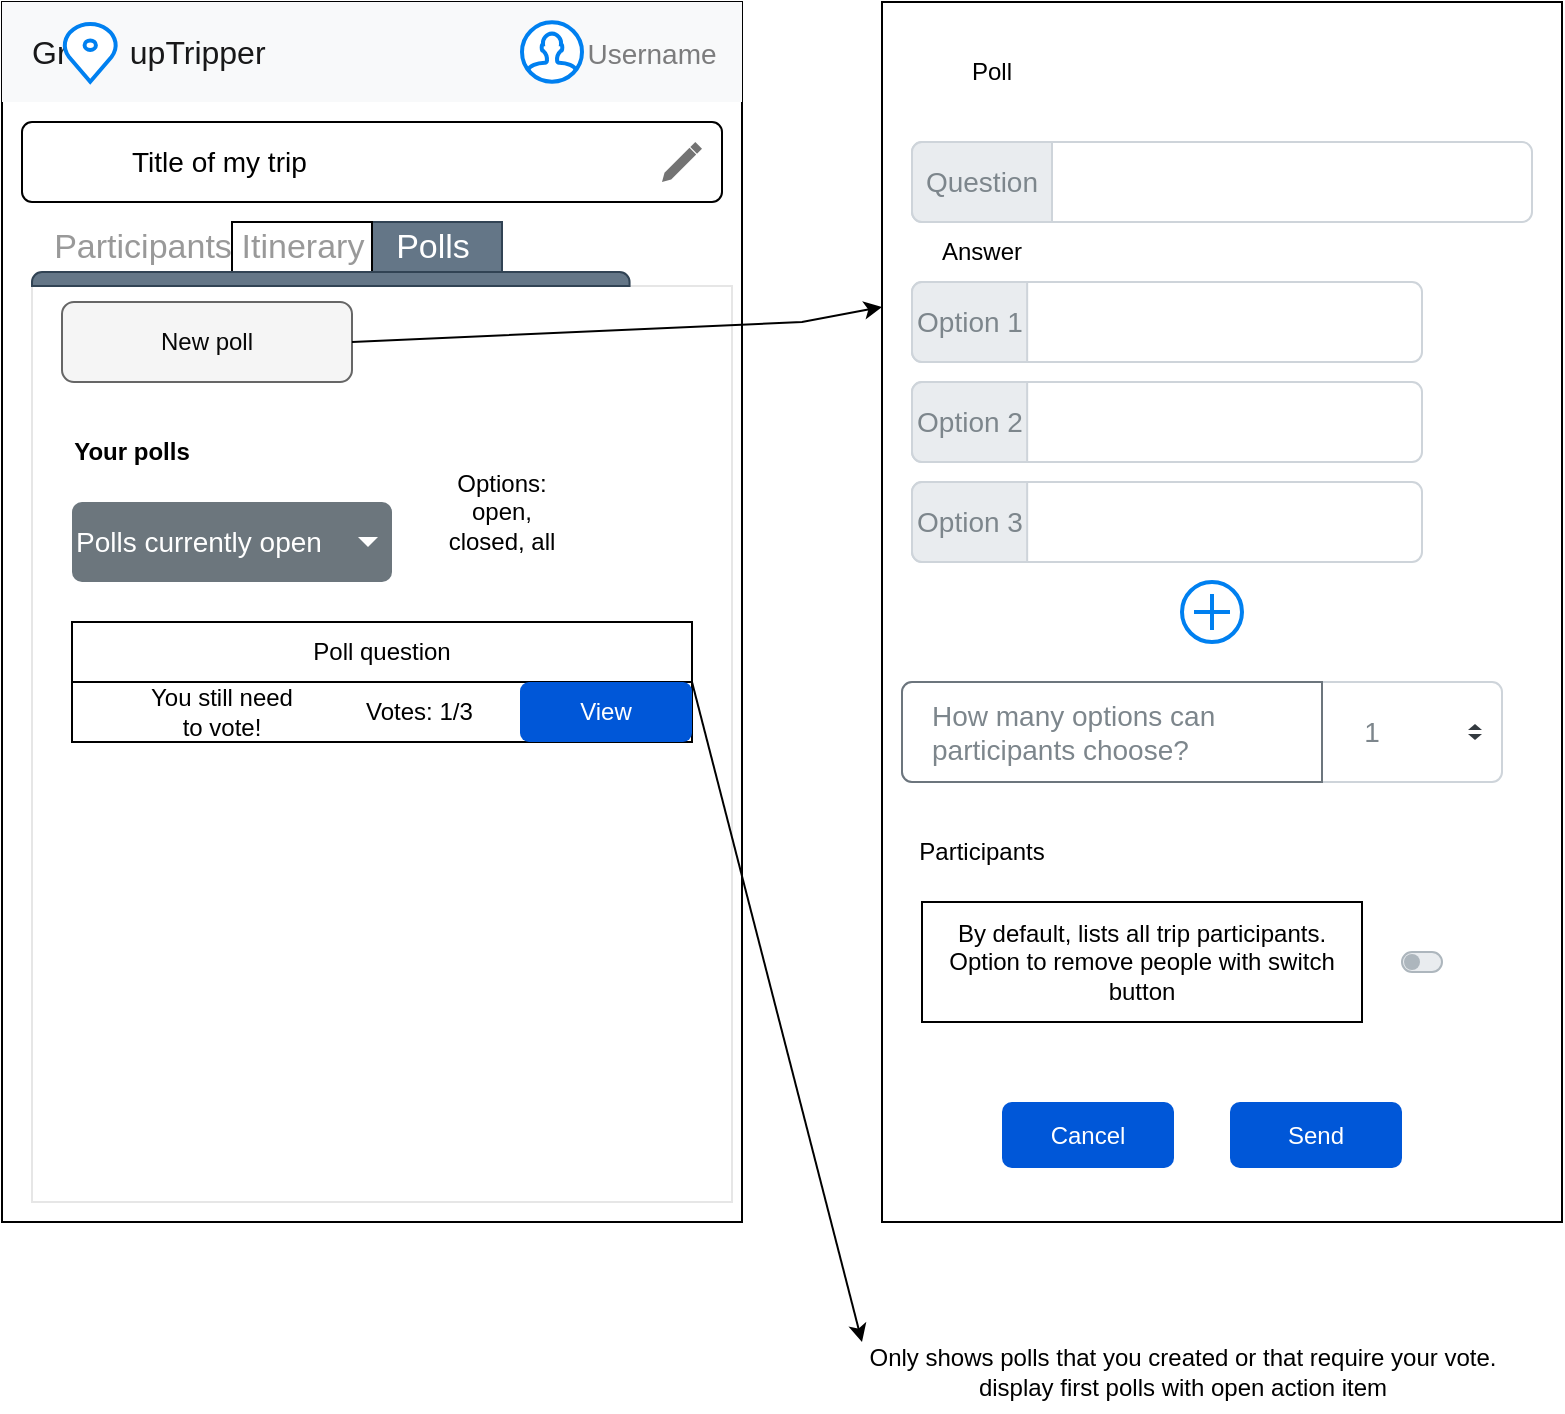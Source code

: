 <mxfile version="21.4.0" type="device">
  <diagram name="Page-1" id="YxYWGc8qss0C_yK2NLOe">
    <mxGraphModel dx="2074" dy="1124" grid="1" gridSize="10" guides="1" tooltips="1" connect="1" arrows="1" fold="1" page="1" pageScale="1" pageWidth="850" pageHeight="1100" math="0" shadow="0">
      <root>
        <mxCell id="0" />
        <mxCell id="1" parent="0" />
        <mxCell id="PaEDsx9FTq3l2LRvBHAz-62" value="" style="group" parent="1" vertex="1" connectable="0">
          <mxGeometry y="90" width="370" height="610" as="geometry" />
        </mxCell>
        <mxCell id="PaEDsx9FTq3l2LRvBHAz-1" value="" style="rounded=0;whiteSpace=wrap;html=1;" parent="PaEDsx9FTq3l2LRvBHAz-62" vertex="1">
          <mxGeometry width="370" height="610" as="geometry" />
        </mxCell>
        <mxCell id="PaEDsx9FTq3l2LRvBHAz-2" value="Gr&amp;nbsp; &amp;nbsp;o&amp;nbsp; upTripper" style="html=1;shadow=0;dashed=0;fillColor=#F8F9FA;strokeColor=none;fontSize=16;fontColor=#181819;align=left;spacing=15;" parent="PaEDsx9FTq3l2LRvBHAz-62" vertex="1">
          <mxGeometry width="370" height="50" as="geometry" />
        </mxCell>
        <mxCell id="PaEDsx9FTq3l2LRvBHAz-3" value="Username" style="fillColor=none;strokeColor=none;fontSize=14;fontColor=#7C7C7D;align=center;" parent="PaEDsx9FTq3l2LRvBHAz-2" vertex="1">
          <mxGeometry width="50" height="40" relative="1" as="geometry">
            <mxPoint x="300" y="5" as="offset" />
          </mxGeometry>
        </mxCell>
        <mxCell id="PaEDsx9FTq3l2LRvBHAz-4" value="" style="html=1;verticalLabelPosition=bottom;align=center;labelBackgroundColor=#ffffff;verticalAlign=top;strokeWidth=2;strokeColor=#0080F0;shadow=0;dashed=0;shape=mxgraph.ios7.icons.location;" parent="PaEDsx9FTq3l2LRvBHAz-2" vertex="1">
          <mxGeometry x="30" y="10.158" width="28.24" height="29.683" as="geometry" />
        </mxCell>
        <mxCell id="PaEDsx9FTq3l2LRvBHAz-5" value="" style="html=1;verticalLabelPosition=bottom;align=center;labelBackgroundColor=#ffffff;verticalAlign=top;strokeWidth=2;strokeColor=#0080F0;shadow=0;dashed=0;shape=mxgraph.ios7.icons.user;" parent="PaEDsx9FTq3l2LRvBHAz-2" vertex="1">
          <mxGeometry x="260" y="10.153" width="30" height="29.683" as="geometry" />
        </mxCell>
        <mxCell id="PaEDsx9FTq3l2LRvBHAz-9" value="" style="group" parent="PaEDsx9FTq3l2LRvBHAz-62" vertex="1" connectable="0">
          <mxGeometry x="10" y="60" width="360" height="75" as="geometry" />
        </mxCell>
        <mxCell id="PaEDsx9FTq3l2LRvBHAz-10" value="" style="rounded=0;whiteSpace=wrap;html=1;" parent="PaEDsx9FTq3l2LRvBHAz-9" vertex="1">
          <mxGeometry x="10" y="10" width="280" height="20" as="geometry" />
        </mxCell>
        <mxCell id="PaEDsx9FTq3l2LRvBHAz-11" value="Title of my trip" style="html=1;shadow=0;dashed=0;shape=mxgraph.bootstrap.rrect;rSize=5;html=1;whiteSpace=wrap;align=left;spacing=15;spacingLeft=40;fontSize=14;" parent="PaEDsx9FTq3l2LRvBHAz-9" vertex="1">
          <mxGeometry width="350" height="40" as="geometry" />
        </mxCell>
        <mxCell id="PaEDsx9FTq3l2LRvBHAz-12" value="" style="html=1;dashed=0;aspect=fixed;verticalLabelPosition=bottom;verticalAlign=top;align=center;shape=mxgraph.gmdl.edit;strokeColor=none;fillColor=#737373;shadow=0;sketch=0;" parent="PaEDsx9FTq3l2LRvBHAz-9" vertex="1">
          <mxGeometry x="320" y="10" width="20" height="20" as="geometry" />
        </mxCell>
        <mxCell id="nltWHi9YPj0xhevF6zg0-1" value="Polls" style="strokeWidth=1;shadow=0;dashed=0;align=center;html=1;shape=mxgraph.mockup.containers.rrect;rSize=0;fontSize=17;fontStyle=0;fontColor=#ffffff;fillColor=#647687;strokeColor=#314354;" vertex="1" parent="PaEDsx9FTq3l2LRvBHAz-9">
          <mxGeometry x="170" y="50" width="70" height="25" as="geometry" />
        </mxCell>
        <mxCell id="PaEDsx9FTq3l2LRvBHAz-14" value="" style="strokeWidth=1;shadow=0;dashed=0;align=center;html=1;shape=mxgraph.mockup.containers.marginRect2;rectMarginTop=32;strokeColor=#E6E6E6;gradientColor=none;whiteSpace=wrap;" parent="PaEDsx9FTq3l2LRvBHAz-62" vertex="1">
          <mxGeometry x="15" y="110" width="350" height="490" as="geometry" />
        </mxCell>
        <mxCell id="PaEDsx9FTq3l2LRvBHAz-15" value="Participants" style="strokeColor=#FFFFFF;fillColor=#FFFFFF;strokeWidth=1;shadow=0;dashed=0;align=center;html=1;shape=mxgraph.mockup.containers.rrect;rSize=0;fontSize=17;fontColor=#999999;" parent="PaEDsx9FTq3l2LRvBHAz-14" vertex="1">
          <mxGeometry width="90" height="25" relative="1" as="geometry">
            <mxPoint x="10" as="offset" />
          </mxGeometry>
        </mxCell>
        <mxCell id="PaEDsx9FTq3l2LRvBHAz-16" value="Itinerary" style="strokeWidth=1;shadow=0;dashed=0;align=center;html=1;shape=mxgraph.mockup.containers.rrect;rSize=0;fontSize=17;fontStyle=0;fontColor=#999999;" parent="PaEDsx9FTq3l2LRvBHAz-14" vertex="1">
          <mxGeometry width="70" height="25" relative="1" as="geometry">
            <mxPoint x="100" as="offset" />
          </mxGeometry>
        </mxCell>
        <mxCell id="PaEDsx9FTq3l2LRvBHAz-17" value="" style="strokeWidth=1;shadow=0;dashed=0;align=center;html=1;shape=mxgraph.mockup.containers.topButton;rSize=5;strokeColor=#314354;fillColor=#647687;resizeWidth=1;movable=0;deletable=1;fontColor=#ffffff;" parent="PaEDsx9FTq3l2LRvBHAz-14" vertex="1">
          <mxGeometry width="298.78" height="7" relative="1" as="geometry">
            <mxPoint y="25" as="offset" />
          </mxGeometry>
        </mxCell>
        <mxCell id="PaEDsx9FTq3l2LRvBHAz-56" value="&lt;font color=&quot;#080808&quot;&gt;New poll&lt;/font&gt;" style="rounded=1;fillColor=#f5f5f5;strokeColor=#666666;html=1;whiteSpace=wrap;fontColor=#333333;align=center;verticalAlign=middle;fontStyle=0;fontSize=12;sketch=0;" parent="PaEDsx9FTq3l2LRvBHAz-14" vertex="1">
          <mxGeometry x="15" y="40" width="145" height="40" as="geometry" />
        </mxCell>
        <mxCell id="PaEDsx9FTq3l2LRvBHAz-49" value="" style="shape=image;html=1;verticalAlign=top;verticalLabelPosition=bottom;labelBackgroundColor=#ffffff;imageAspect=0;aspect=fixed;image=https://cdn4.iconfinder.com/data/icons/evil-icons-user-interface/64/plus-128.png" parent="PaEDsx9FTq3l2LRvBHAz-14" vertex="1">
          <mxGeometry x="25" y="50" width="30" height="30" as="geometry" />
        </mxCell>
        <mxCell id="nltWHi9YPj0xhevF6zg0-3" value="Polls currently open" style="html=1;shadow=0;dashed=0;shape=mxgraph.bootstrap.rrect;rSize=5;strokeColor=none;strokeWidth=1;fillColor=#6C767D;fontColor=#ffffff;whiteSpace=wrap;align=left;verticalAlign=middle;fontStyle=0;fontSize=14;spacingRight=20;" vertex="1" parent="PaEDsx9FTq3l2LRvBHAz-14">
          <mxGeometry x="20" y="140" width="160" height="40" as="geometry" />
        </mxCell>
        <mxCell id="nltWHi9YPj0xhevF6zg0-4" value="" style="shape=triangle;direction=south;fillColor=#ffffff;strokeColor=none;perimeter=none;" vertex="1" parent="nltWHi9YPj0xhevF6zg0-3">
          <mxGeometry x="1" y="0.5" width="10" height="5" relative="1" as="geometry">
            <mxPoint x="-17" y="-2.5" as="offset" />
          </mxGeometry>
        </mxCell>
        <mxCell id="nltWHi9YPj0xhevF6zg0-5" value="&lt;b&gt;Your polls&lt;/b&gt;" style="text;html=1;strokeColor=none;fillColor=none;align=center;verticalAlign=middle;whiteSpace=wrap;rounded=0;" vertex="1" parent="PaEDsx9FTq3l2LRvBHAz-14">
          <mxGeometry x="20" y="100" width="60" height="30" as="geometry" />
        </mxCell>
        <mxCell id="nltWHi9YPj0xhevF6zg0-6" value="" style="rounded=0;whiteSpace=wrap;html=1;" vertex="1" parent="PaEDsx9FTq3l2LRvBHAz-14">
          <mxGeometry x="20" y="200" width="310" height="60" as="geometry" />
        </mxCell>
        <mxCell id="nltWHi9YPj0xhevF6zg0-7" value="Poll question" style="text;html=1;align=center;verticalAlign=middle;whiteSpace=wrap;rounded=0;strokeColor=default;" vertex="1" parent="PaEDsx9FTq3l2LRvBHAz-14">
          <mxGeometry x="20" y="200" width="310" height="30" as="geometry" />
        </mxCell>
        <mxCell id="nltWHi9YPj0xhevF6zg0-9" value="View" style="rounded=1;fillColor=#0057D8;strokeColor=none;html=1;whiteSpace=wrap;fontColor=#ffffff;align=center;verticalAlign=middle;fontStyle=0;fontSize=12;sketch=0;" vertex="1" parent="PaEDsx9FTq3l2LRvBHAz-14">
          <mxGeometry x="244" y="230" width="86" height="30" as="geometry" />
        </mxCell>
        <mxCell id="nltWHi9YPj0xhevF6zg0-10" value="Options: open, closed, all" style="text;html=1;strokeColor=none;fillColor=none;align=center;verticalAlign=middle;whiteSpace=wrap;rounded=0;" vertex="1" parent="PaEDsx9FTq3l2LRvBHAz-14">
          <mxGeometry x="205" y="130" width="60" height="30" as="geometry" />
        </mxCell>
        <mxCell id="nltWHi9YPj0xhevF6zg0-11" value="Votes: 1/3" style="text;html=1;strokeColor=none;fillColor=none;align=left;verticalAlign=middle;whiteSpace=wrap;rounded=0;" vertex="1" parent="PaEDsx9FTq3l2LRvBHAz-62">
          <mxGeometry x="180" y="340" width="110" height="30" as="geometry" />
        </mxCell>
        <mxCell id="nltWHi9YPj0xhevF6zg0-12" value="You still need to vote!" style="text;html=1;strokeColor=none;fillColor=none;align=center;verticalAlign=middle;whiteSpace=wrap;rounded=0;" vertex="1" parent="PaEDsx9FTq3l2LRvBHAz-62">
          <mxGeometry x="70" y="340" width="80" height="30" as="geometry" />
        </mxCell>
        <mxCell id="nltWHi9YPj0xhevF6zg0-13" value="" style="shape=image;html=1;verticalAlign=top;verticalLabelPosition=bottom;labelBackgroundColor=#ffffff;imageAspect=0;aspect=fixed;image=https://cdn0.iconfinder.com/data/icons/math-business-icon-set/93/1_9-128.png" vertex="1" parent="PaEDsx9FTq3l2LRvBHAz-62">
          <mxGeometry x="40" y="340" width="30" height="30" as="geometry" />
        </mxCell>
        <mxCell id="PaEDsx9FTq3l2LRvBHAz-63" value="" style="endArrow=classic;html=1;rounded=0;entryX=0;entryY=0.25;entryDx=0;entryDy=0;exitX=1;exitY=0.5;exitDx=0;exitDy=0;" parent="1" target="PaEDsx9FTq3l2LRvBHAz-69" edge="1" source="PaEDsx9FTq3l2LRvBHAz-56">
          <mxGeometry width="50" height="50" relative="1" as="geometry">
            <mxPoint x="165" y="290" as="sourcePoint" />
            <mxPoint x="397.62" y="316.5" as="targetPoint" />
            <Array as="points">
              <mxPoint x="400" y="250" />
            </Array>
          </mxGeometry>
        </mxCell>
        <mxCell id="nltWHi9YPj0xhevF6zg0-2" value="" style="group" vertex="1" connectable="0" parent="1">
          <mxGeometry x="440" y="90" width="340" height="610" as="geometry" />
        </mxCell>
        <mxCell id="PaEDsx9FTq3l2LRvBHAz-69" value="" style="rounded=0;whiteSpace=wrap;html=1;" parent="nltWHi9YPj0xhevF6zg0-2" vertex="1">
          <mxGeometry width="340" height="610" as="geometry" />
        </mxCell>
        <mxCell id="PaEDsx9FTq3l2LRvBHAz-70" value="Poll" style="text;html=1;strokeColor=none;fillColor=none;align=center;verticalAlign=middle;whiteSpace=wrap;rounded=0;" parent="nltWHi9YPj0xhevF6zg0-2" vertex="1">
          <mxGeometry x="25" y="20" width="60" height="30" as="geometry" />
        </mxCell>
        <mxCell id="PaEDsx9FTq3l2LRvBHAz-72" value="" style="html=1;shadow=0;dashed=0;shape=mxgraph.bootstrap.rrect;rSize=5;strokeColor=#CED4DA;html=1;whiteSpace=wrap;fillColor=#FFFFFF;fontColor=#7D868C;align=left;spacing=15;spacingLeft=40;fontSize=14;" parent="nltWHi9YPj0xhevF6zg0-2" vertex="1">
          <mxGeometry x="15" y="70" width="310" height="40" as="geometry" />
        </mxCell>
        <mxCell id="PaEDsx9FTq3l2LRvBHAz-73" value="Question" style="html=1;shadow=0;dashed=0;shape=mxgraph.bootstrap.leftButton;strokeColor=inherit;gradientColor=inherit;fontColor=inherit;fillColor=#E9ECEF;rSize=5;perimeter=none;whiteSpace=wrap;resizeHeight=1;fontSize=14;" parent="PaEDsx9FTq3l2LRvBHAz-72" vertex="1">
          <mxGeometry width="70" height="40" as="geometry" />
        </mxCell>
        <mxCell id="PaEDsx9FTq3l2LRvBHAz-75" value="Answer" style="text;html=1;strokeColor=none;fillColor=none;align=center;verticalAlign=middle;whiteSpace=wrap;rounded=0;" parent="nltWHi9YPj0xhevF6zg0-2" vertex="1">
          <mxGeometry x="20" y="110" width="60" height="30" as="geometry" />
        </mxCell>
        <mxCell id="PaEDsx9FTq3l2LRvBHAz-76" value="" style="html=1;shadow=0;dashed=0;shape=mxgraph.bootstrap.rrect;rSize=5;strokeColor=#CED4DA;html=1;whiteSpace=wrap;fillColor=#FFFFFF;fontColor=#7D868C;align=left;spacing=15;spacingLeft=40;fontSize=14;" parent="nltWHi9YPj0xhevF6zg0-2" vertex="1">
          <mxGeometry x="15" y="140" width="255" height="40" as="geometry" />
        </mxCell>
        <mxCell id="PaEDsx9FTq3l2LRvBHAz-77" value="Option 1" style="html=1;shadow=0;dashed=0;shape=mxgraph.bootstrap.leftButton;strokeColor=inherit;gradientColor=inherit;fontColor=inherit;fillColor=#E9ECEF;rSize=5;perimeter=none;whiteSpace=wrap;resizeHeight=1;fontSize=14;" parent="PaEDsx9FTq3l2LRvBHAz-76" vertex="1">
          <mxGeometry width="57.581" height="40" as="geometry" />
        </mxCell>
        <mxCell id="PaEDsx9FTq3l2LRvBHAz-78" value="" style="html=1;shadow=0;dashed=0;shape=mxgraph.bootstrap.rrect;rSize=5;strokeColor=#CED4DA;html=1;whiteSpace=wrap;fillColor=#FFFFFF;fontColor=#7D868C;align=left;spacing=15;spacingLeft=40;fontSize=14;" parent="nltWHi9YPj0xhevF6zg0-2" vertex="1">
          <mxGeometry x="15" y="190" width="255" height="40" as="geometry" />
        </mxCell>
        <mxCell id="PaEDsx9FTq3l2LRvBHAz-79" value="Option 2" style="html=1;shadow=0;dashed=0;shape=mxgraph.bootstrap.leftButton;strokeColor=inherit;gradientColor=inherit;fontColor=inherit;fillColor=#E9ECEF;rSize=5;perimeter=none;whiteSpace=wrap;resizeHeight=1;fontSize=14;" parent="PaEDsx9FTq3l2LRvBHAz-78" vertex="1">
          <mxGeometry width="57.581" height="40" as="geometry" />
        </mxCell>
        <mxCell id="PaEDsx9FTq3l2LRvBHAz-80" value="" style="html=1;shadow=0;dashed=0;shape=mxgraph.bootstrap.rrect;rSize=5;strokeColor=#CED4DA;html=1;whiteSpace=wrap;fillColor=#FFFFFF;fontColor=#7D868C;align=left;spacing=15;spacingLeft=40;fontSize=14;" parent="nltWHi9YPj0xhevF6zg0-2" vertex="1">
          <mxGeometry x="15" y="240" width="255" height="40" as="geometry" />
        </mxCell>
        <mxCell id="PaEDsx9FTq3l2LRvBHAz-81" value="Option 3" style="html=1;shadow=0;dashed=0;shape=mxgraph.bootstrap.leftButton;strokeColor=inherit;gradientColor=inherit;fontColor=inherit;fillColor=#E9ECEF;rSize=5;perimeter=none;whiteSpace=wrap;resizeHeight=1;fontSize=14;" parent="PaEDsx9FTq3l2LRvBHAz-80" vertex="1">
          <mxGeometry width="57.581" height="40" as="geometry" />
        </mxCell>
        <mxCell id="PaEDsx9FTq3l2LRvBHAz-82" value="" style="shape=image;html=1;verticalAlign=top;verticalLabelPosition=bottom;labelBackgroundColor=#ffffff;imageAspect=0;aspect=fixed;image=https://cdn4.iconfinder.com/data/icons/essentials-71/24/013_-_Trash-128.png" parent="nltWHi9YPj0xhevF6zg0-2" vertex="1">
          <mxGeometry x="280" y="245" width="30" height="30" as="geometry" />
        </mxCell>
        <mxCell id="PaEDsx9FTq3l2LRvBHAz-83" value="" style="html=1;verticalLabelPosition=bottom;align=center;labelBackgroundColor=#ffffff;verticalAlign=top;strokeWidth=2;strokeColor=#0080F0;shadow=0;dashed=0;shape=mxgraph.ios7.icons.add;" parent="nltWHi9YPj0xhevF6zg0-2" vertex="1">
          <mxGeometry x="150" y="290" width="30" height="30" as="geometry" />
        </mxCell>
        <mxCell id="PaEDsx9FTq3l2LRvBHAz-84" value="Send" style="rounded=1;fillColor=#0057D8;strokeColor=none;html=1;whiteSpace=wrap;fontColor=#ffffff;align=center;verticalAlign=middle;fontStyle=0;fontSize=12;sketch=0;" parent="nltWHi9YPj0xhevF6zg0-2" vertex="1">
          <mxGeometry x="174" y="550" width="86" height="33" as="geometry" />
        </mxCell>
        <mxCell id="PaEDsx9FTq3l2LRvBHAz-85" value="Participants" style="text;html=1;strokeColor=none;fillColor=none;align=center;verticalAlign=middle;whiteSpace=wrap;rounded=0;" parent="nltWHi9YPj0xhevF6zg0-2" vertex="1">
          <mxGeometry x="20" y="410" width="60" height="30" as="geometry" />
        </mxCell>
        <mxCell id="PaEDsx9FTq3l2LRvBHAz-86" value="By default, lists all trip participants. Option to remove people with switch button" style="rounded=0;whiteSpace=wrap;html=1;" parent="nltWHi9YPj0xhevF6zg0-2" vertex="1">
          <mxGeometry x="20" y="450" width="220" height="60" as="geometry" />
        </mxCell>
        <mxCell id="PaEDsx9FTq3l2LRvBHAz-87" value="" style="html=1;shadow=0;dashed=0;shape=mxgraph.bootstrap.switch;strokeColor=#ADB6BD;strokeWidth=1;fillColor=#E9ECEF;fontColor=#7D868C;onStrokeColor=#ffffff;onFillColor=#0085FC;align=left;verticalAlign=middle;spacingLeft=10;labelPosition=right;verticalLabelPosition=middle;buttonState=0;sketch=0;" parent="nltWHi9YPj0xhevF6zg0-2" vertex="1">
          <mxGeometry x="260" y="475" width="20" height="10" as="geometry" />
        </mxCell>
        <mxCell id="PaEDsx9FTq3l2LRvBHAz-88" value="Cancel" style="rounded=1;fillColor=#0057D8;strokeColor=none;html=1;whiteSpace=wrap;fontColor=#ffffff;align=center;verticalAlign=middle;fontStyle=0;fontSize=12;sketch=0;" parent="nltWHi9YPj0xhevF6zg0-2" vertex="1">
          <mxGeometry x="60" y="550" width="86" height="33" as="geometry" />
        </mxCell>
        <mxCell id="PaEDsx9FTq3l2LRvBHAz-89" value="&amp;nbsp; &amp;nbsp; &amp;nbsp; &amp;nbsp; &amp;nbsp; &amp;nbsp; &amp;nbsp; &amp;nbsp; &amp;nbsp; &amp;nbsp; &amp;nbsp; &amp;nbsp; &amp;nbsp; &amp;nbsp; &amp;nbsp; &amp;nbsp; &amp;nbsp; &amp;nbsp;1" style="html=1;shadow=0;dashed=0;shape=mxgraph.bootstrap.rrect;rSize=5;strokeColor=#CED4DA;html=1;whiteSpace=wrap;fillColor=#FFFFFF;fontColor=#7D868C;align=left;spacingLeft=80;spacing=15;fontSize=14;" parent="nltWHi9YPj0xhevF6zg0-2" vertex="1">
          <mxGeometry x="10" y="340" width="300" height="50" as="geometry" />
        </mxCell>
        <mxCell id="PaEDsx9FTq3l2LRvBHAz-90" value="" style="shape=triangle;direction=south;fillColor=#343A40;strokeColor=none;perimeter=none;" parent="PaEDsx9FTq3l2LRvBHAz-89" vertex="1">
          <mxGeometry x="1" y="0.5" width="7" height="3" relative="1" as="geometry">
            <mxPoint x="-17" y="1" as="offset" />
          </mxGeometry>
        </mxCell>
        <mxCell id="PaEDsx9FTq3l2LRvBHAz-91" value="" style="shape=triangle;direction=north;fillColor=#343A40;strokeColor=none;perimeter=none;" parent="PaEDsx9FTq3l2LRvBHAz-89" vertex="1">
          <mxGeometry x="1" y="0.5" width="7" height="3" relative="1" as="geometry">
            <mxPoint x="-17" y="-4" as="offset" />
          </mxGeometry>
        </mxCell>
        <mxCell id="PaEDsx9FTq3l2LRvBHAz-92" value="How many options can participants choose?" style="html=1;shadow=0;dashed=0;shape=mxgraph.bootstrap.leftButton;strokeColor=#6C757D;gradientColor=inherit;fontColor=inherit;fillColor=#ffffff;rSize=5;perimeter=none;whiteSpace=wrap;resizeHeight=1;fontSize=14;align=left;spacing=15;" parent="PaEDsx9FTq3l2LRvBHAz-89" vertex="1">
          <mxGeometry width="210" height="50" relative="1" as="geometry" />
        </mxCell>
        <mxCell id="nltWHi9YPj0xhevF6zg0-14" value="" style="endArrow=classic;html=1;rounded=0;exitX=1;exitY=1;exitDx=0;exitDy=0;" edge="1" parent="1" source="nltWHi9YPj0xhevF6zg0-7">
          <mxGeometry width="50" height="50" relative="1" as="geometry">
            <mxPoint x="400" y="500" as="sourcePoint" />
            <mxPoint x="430" y="760" as="targetPoint" />
          </mxGeometry>
        </mxCell>
        <mxCell id="nltWHi9YPj0xhevF6zg0-15" value="Only shows polls that you created or that require your vote. &lt;br&gt;display first polls with open action item" style="text;html=1;align=center;verticalAlign=middle;resizable=0;points=[];autosize=1;strokeColor=none;fillColor=none;" vertex="1" parent="1">
          <mxGeometry x="420" y="755" width="340" height="40" as="geometry" />
        </mxCell>
      </root>
    </mxGraphModel>
  </diagram>
</mxfile>
